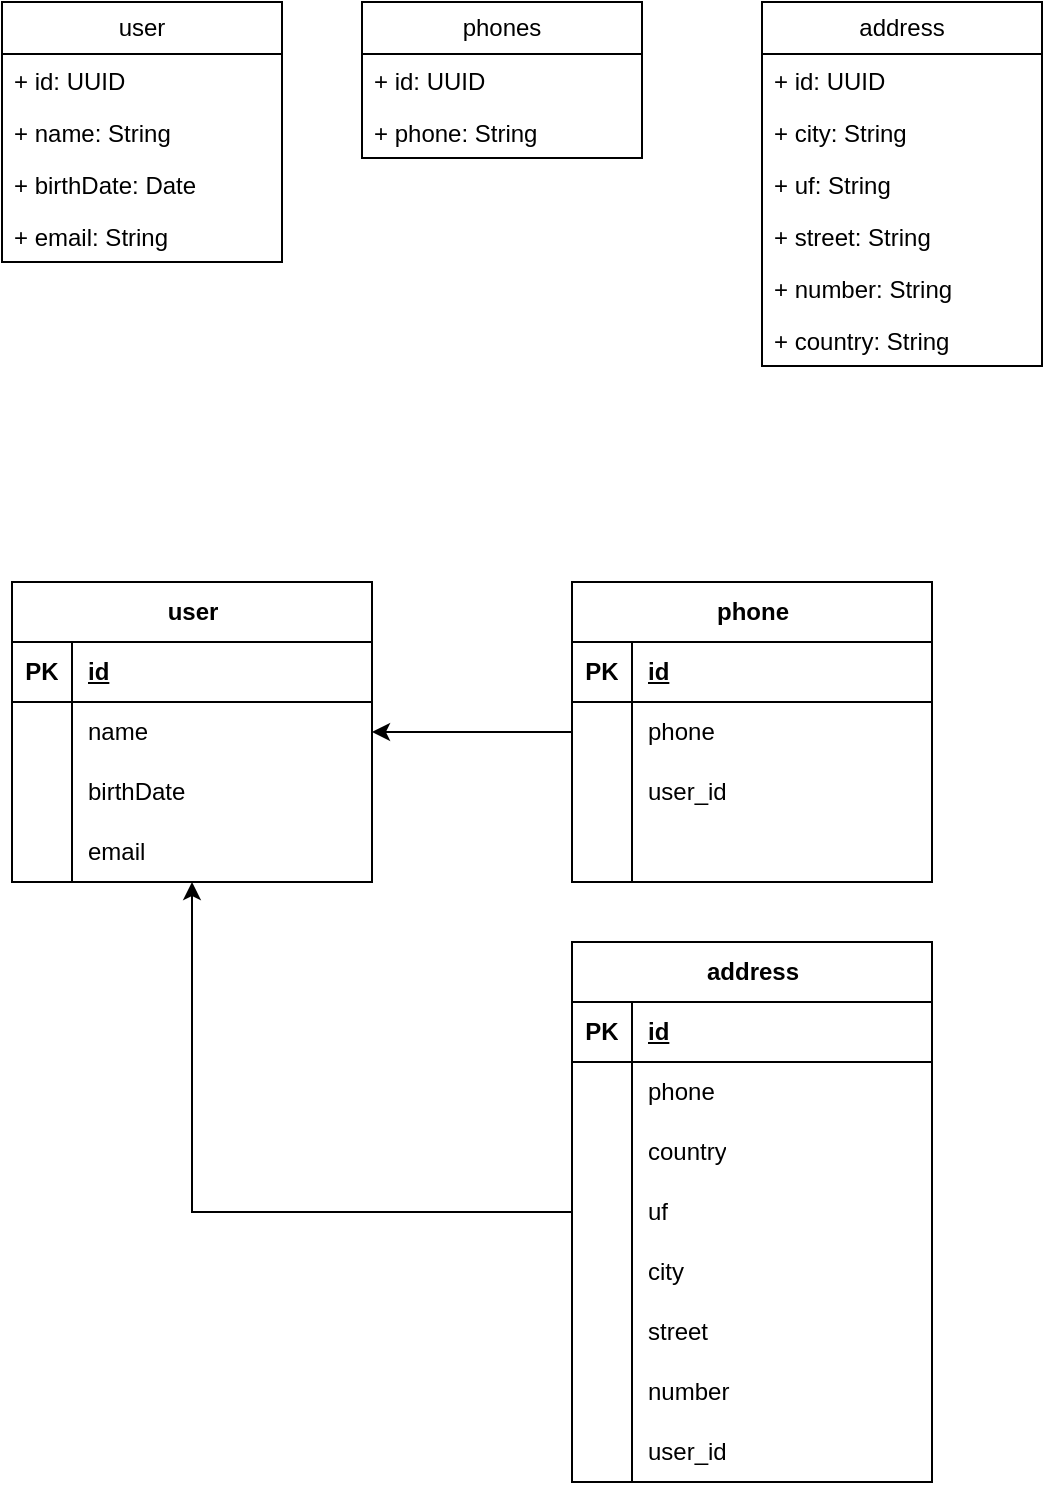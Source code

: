 <mxfile version="26.1.0">
  <diagram name="Page-1" id="Vnu4gq2o6pPNMF7OeDCo">
    <mxGraphModel dx="1028" dy="541" grid="1" gridSize="10" guides="1" tooltips="1" connect="1" arrows="1" fold="1" page="1" pageScale="1" pageWidth="850" pageHeight="1100" math="0" shadow="0">
      <root>
        <mxCell id="0" />
        <mxCell id="1" parent="0" />
        <mxCell id="UatBMoLXHkPHwYCJgpXE-18" value="user" style="swimlane;fontStyle=0;childLayout=stackLayout;horizontal=1;startSize=26;fillColor=none;horizontalStack=0;resizeParent=1;resizeParentMax=0;resizeLast=0;collapsible=1;marginBottom=0;whiteSpace=wrap;html=1;" vertex="1" parent="1">
          <mxGeometry x="165" y="40" width="140" height="130" as="geometry" />
        </mxCell>
        <mxCell id="UatBMoLXHkPHwYCJgpXE-19" value="+ id: UUID" style="text;strokeColor=none;fillColor=none;align=left;verticalAlign=top;spacingLeft=4;spacingRight=4;overflow=hidden;rotatable=0;points=[[0,0.5],[1,0.5]];portConstraint=eastwest;whiteSpace=wrap;html=1;" vertex="1" parent="UatBMoLXHkPHwYCJgpXE-18">
          <mxGeometry y="26" width="140" height="26" as="geometry" />
        </mxCell>
        <mxCell id="UatBMoLXHkPHwYCJgpXE-20" value="+ name: String" style="text;strokeColor=none;fillColor=none;align=left;verticalAlign=top;spacingLeft=4;spacingRight=4;overflow=hidden;rotatable=0;points=[[0,0.5],[1,0.5]];portConstraint=eastwest;whiteSpace=wrap;html=1;" vertex="1" parent="UatBMoLXHkPHwYCJgpXE-18">
          <mxGeometry y="52" width="140" height="26" as="geometry" />
        </mxCell>
        <mxCell id="UatBMoLXHkPHwYCJgpXE-24" value="+ birthDate: Date" style="text;strokeColor=none;fillColor=none;align=left;verticalAlign=top;spacingLeft=4;spacingRight=4;overflow=hidden;rotatable=0;points=[[0,0.5],[1,0.5]];portConstraint=eastwest;whiteSpace=wrap;html=1;" vertex="1" parent="UatBMoLXHkPHwYCJgpXE-18">
          <mxGeometry y="78" width="140" height="26" as="geometry" />
        </mxCell>
        <mxCell id="UatBMoLXHkPHwYCJgpXE-48" value="+ email: String" style="text;strokeColor=none;fillColor=none;align=left;verticalAlign=top;spacingLeft=4;spacingRight=4;overflow=hidden;rotatable=0;points=[[0,0.5],[1,0.5]];portConstraint=eastwest;whiteSpace=wrap;html=1;" vertex="1" parent="UatBMoLXHkPHwYCJgpXE-18">
          <mxGeometry y="104" width="140" height="26" as="geometry" />
        </mxCell>
        <mxCell id="UatBMoLXHkPHwYCJgpXE-30" value="phones" style="swimlane;fontStyle=0;childLayout=stackLayout;horizontal=1;startSize=26;fillColor=none;horizontalStack=0;resizeParent=1;resizeParentMax=0;resizeLast=0;collapsible=1;marginBottom=0;whiteSpace=wrap;html=1;" vertex="1" parent="1">
          <mxGeometry x="345" y="40" width="140" height="78" as="geometry" />
        </mxCell>
        <mxCell id="UatBMoLXHkPHwYCJgpXE-31" value="+ id: UUID" style="text;strokeColor=none;fillColor=none;align=left;verticalAlign=top;spacingLeft=4;spacingRight=4;overflow=hidden;rotatable=0;points=[[0,0.5],[1,0.5]];portConstraint=eastwest;whiteSpace=wrap;html=1;" vertex="1" parent="UatBMoLXHkPHwYCJgpXE-30">
          <mxGeometry y="26" width="140" height="26" as="geometry" />
        </mxCell>
        <mxCell id="UatBMoLXHkPHwYCJgpXE-32" value="+ phone: String" style="text;strokeColor=none;fillColor=none;align=left;verticalAlign=top;spacingLeft=4;spacingRight=4;overflow=hidden;rotatable=0;points=[[0,0.5],[1,0.5]];portConstraint=eastwest;whiteSpace=wrap;html=1;" vertex="1" parent="UatBMoLXHkPHwYCJgpXE-30">
          <mxGeometry y="52" width="140" height="26" as="geometry" />
        </mxCell>
        <mxCell id="UatBMoLXHkPHwYCJgpXE-35" value="user" style="shape=table;startSize=30;container=1;collapsible=1;childLayout=tableLayout;fixedRows=1;rowLines=0;fontStyle=1;align=center;resizeLast=1;html=1;" vertex="1" parent="1">
          <mxGeometry x="170" y="330" width="180" height="150" as="geometry" />
        </mxCell>
        <mxCell id="UatBMoLXHkPHwYCJgpXE-36" value="" style="shape=tableRow;horizontal=0;startSize=0;swimlaneHead=0;swimlaneBody=0;fillColor=none;collapsible=0;dropTarget=0;points=[[0,0.5],[1,0.5]];portConstraint=eastwest;top=0;left=0;right=0;bottom=1;" vertex="1" parent="UatBMoLXHkPHwYCJgpXE-35">
          <mxGeometry y="30" width="180" height="30" as="geometry" />
        </mxCell>
        <mxCell id="UatBMoLXHkPHwYCJgpXE-37" value="PK" style="shape=partialRectangle;connectable=0;fillColor=none;top=0;left=0;bottom=0;right=0;fontStyle=1;overflow=hidden;whiteSpace=wrap;html=1;" vertex="1" parent="UatBMoLXHkPHwYCJgpXE-36">
          <mxGeometry width="30" height="30" as="geometry">
            <mxRectangle width="30" height="30" as="alternateBounds" />
          </mxGeometry>
        </mxCell>
        <mxCell id="UatBMoLXHkPHwYCJgpXE-38" value="id" style="shape=partialRectangle;connectable=0;fillColor=none;top=0;left=0;bottom=0;right=0;align=left;spacingLeft=6;fontStyle=5;overflow=hidden;whiteSpace=wrap;html=1;" vertex="1" parent="UatBMoLXHkPHwYCJgpXE-36">
          <mxGeometry x="30" width="150" height="30" as="geometry">
            <mxRectangle width="150" height="30" as="alternateBounds" />
          </mxGeometry>
        </mxCell>
        <mxCell id="UatBMoLXHkPHwYCJgpXE-39" value="" style="shape=tableRow;horizontal=0;startSize=0;swimlaneHead=0;swimlaneBody=0;fillColor=none;collapsible=0;dropTarget=0;points=[[0,0.5],[1,0.5]];portConstraint=eastwest;top=0;left=0;right=0;bottom=0;" vertex="1" parent="UatBMoLXHkPHwYCJgpXE-35">
          <mxGeometry y="60" width="180" height="30" as="geometry" />
        </mxCell>
        <mxCell id="UatBMoLXHkPHwYCJgpXE-40" value="" style="shape=partialRectangle;connectable=0;fillColor=none;top=0;left=0;bottom=0;right=0;editable=1;overflow=hidden;whiteSpace=wrap;html=1;" vertex="1" parent="UatBMoLXHkPHwYCJgpXE-39">
          <mxGeometry width="30" height="30" as="geometry">
            <mxRectangle width="30" height="30" as="alternateBounds" />
          </mxGeometry>
        </mxCell>
        <mxCell id="UatBMoLXHkPHwYCJgpXE-41" value="name" style="shape=partialRectangle;connectable=0;fillColor=none;top=0;left=0;bottom=0;right=0;align=left;spacingLeft=6;overflow=hidden;whiteSpace=wrap;html=1;" vertex="1" parent="UatBMoLXHkPHwYCJgpXE-39">
          <mxGeometry x="30" width="150" height="30" as="geometry">
            <mxRectangle width="150" height="30" as="alternateBounds" />
          </mxGeometry>
        </mxCell>
        <mxCell id="UatBMoLXHkPHwYCJgpXE-42" value="" style="shape=tableRow;horizontal=0;startSize=0;swimlaneHead=0;swimlaneBody=0;fillColor=none;collapsible=0;dropTarget=0;points=[[0,0.5],[1,0.5]];portConstraint=eastwest;top=0;left=0;right=0;bottom=0;" vertex="1" parent="UatBMoLXHkPHwYCJgpXE-35">
          <mxGeometry y="90" width="180" height="30" as="geometry" />
        </mxCell>
        <mxCell id="UatBMoLXHkPHwYCJgpXE-43" value="" style="shape=partialRectangle;connectable=0;fillColor=none;top=0;left=0;bottom=0;right=0;editable=1;overflow=hidden;whiteSpace=wrap;html=1;" vertex="1" parent="UatBMoLXHkPHwYCJgpXE-42">
          <mxGeometry width="30" height="30" as="geometry">
            <mxRectangle width="30" height="30" as="alternateBounds" />
          </mxGeometry>
        </mxCell>
        <mxCell id="UatBMoLXHkPHwYCJgpXE-44" value="birthDate" style="shape=partialRectangle;connectable=0;fillColor=none;top=0;left=0;bottom=0;right=0;align=left;spacingLeft=6;overflow=hidden;whiteSpace=wrap;html=1;" vertex="1" parent="UatBMoLXHkPHwYCJgpXE-42">
          <mxGeometry x="30" width="150" height="30" as="geometry">
            <mxRectangle width="150" height="30" as="alternateBounds" />
          </mxGeometry>
        </mxCell>
        <mxCell id="UatBMoLXHkPHwYCJgpXE-45" value="" style="shape=tableRow;horizontal=0;startSize=0;swimlaneHead=0;swimlaneBody=0;fillColor=none;collapsible=0;dropTarget=0;points=[[0,0.5],[1,0.5]];portConstraint=eastwest;top=0;left=0;right=0;bottom=0;" vertex="1" parent="UatBMoLXHkPHwYCJgpXE-35">
          <mxGeometry y="120" width="180" height="30" as="geometry" />
        </mxCell>
        <mxCell id="UatBMoLXHkPHwYCJgpXE-46" value="" style="shape=partialRectangle;connectable=0;fillColor=none;top=0;left=0;bottom=0;right=0;editable=1;overflow=hidden;whiteSpace=wrap;html=1;" vertex="1" parent="UatBMoLXHkPHwYCJgpXE-45">
          <mxGeometry width="30" height="30" as="geometry">
            <mxRectangle width="30" height="30" as="alternateBounds" />
          </mxGeometry>
        </mxCell>
        <mxCell id="UatBMoLXHkPHwYCJgpXE-47" value="email" style="shape=partialRectangle;connectable=0;fillColor=none;top=0;left=0;bottom=0;right=0;align=left;spacingLeft=6;overflow=hidden;whiteSpace=wrap;html=1;" vertex="1" parent="UatBMoLXHkPHwYCJgpXE-45">
          <mxGeometry x="30" width="150" height="30" as="geometry">
            <mxRectangle width="150" height="30" as="alternateBounds" />
          </mxGeometry>
        </mxCell>
        <mxCell id="UatBMoLXHkPHwYCJgpXE-63" style="edgeStyle=orthogonalEdgeStyle;rounded=0;orthogonalLoop=1;jettySize=auto;html=1;entryX=1;entryY=0.5;entryDx=0;entryDy=0;" edge="1" parent="1" source="UatBMoLXHkPHwYCJgpXE-50" target="UatBMoLXHkPHwYCJgpXE-39">
          <mxGeometry relative="1" as="geometry" />
        </mxCell>
        <mxCell id="UatBMoLXHkPHwYCJgpXE-50" value="phone" style="shape=table;startSize=30;container=1;collapsible=1;childLayout=tableLayout;fixedRows=1;rowLines=0;fontStyle=1;align=center;resizeLast=1;html=1;" vertex="1" parent="1">
          <mxGeometry x="450" y="330" width="180" height="150" as="geometry" />
        </mxCell>
        <mxCell id="UatBMoLXHkPHwYCJgpXE-51" value="" style="shape=tableRow;horizontal=0;startSize=0;swimlaneHead=0;swimlaneBody=0;fillColor=none;collapsible=0;dropTarget=0;points=[[0,0.5],[1,0.5]];portConstraint=eastwest;top=0;left=0;right=0;bottom=1;" vertex="1" parent="UatBMoLXHkPHwYCJgpXE-50">
          <mxGeometry y="30" width="180" height="30" as="geometry" />
        </mxCell>
        <mxCell id="UatBMoLXHkPHwYCJgpXE-52" value="PK" style="shape=partialRectangle;connectable=0;fillColor=none;top=0;left=0;bottom=0;right=0;fontStyle=1;overflow=hidden;whiteSpace=wrap;html=1;" vertex="1" parent="UatBMoLXHkPHwYCJgpXE-51">
          <mxGeometry width="30" height="30" as="geometry">
            <mxRectangle width="30" height="30" as="alternateBounds" />
          </mxGeometry>
        </mxCell>
        <mxCell id="UatBMoLXHkPHwYCJgpXE-53" value="id" style="shape=partialRectangle;connectable=0;fillColor=none;top=0;left=0;bottom=0;right=0;align=left;spacingLeft=6;fontStyle=5;overflow=hidden;whiteSpace=wrap;html=1;" vertex="1" parent="UatBMoLXHkPHwYCJgpXE-51">
          <mxGeometry x="30" width="150" height="30" as="geometry">
            <mxRectangle width="150" height="30" as="alternateBounds" />
          </mxGeometry>
        </mxCell>
        <mxCell id="UatBMoLXHkPHwYCJgpXE-54" value="" style="shape=tableRow;horizontal=0;startSize=0;swimlaneHead=0;swimlaneBody=0;fillColor=none;collapsible=0;dropTarget=0;points=[[0,0.5],[1,0.5]];portConstraint=eastwest;top=0;left=0;right=0;bottom=0;" vertex="1" parent="UatBMoLXHkPHwYCJgpXE-50">
          <mxGeometry y="60" width="180" height="30" as="geometry" />
        </mxCell>
        <mxCell id="UatBMoLXHkPHwYCJgpXE-55" value="" style="shape=partialRectangle;connectable=0;fillColor=none;top=0;left=0;bottom=0;right=0;editable=1;overflow=hidden;whiteSpace=wrap;html=1;" vertex="1" parent="UatBMoLXHkPHwYCJgpXE-54">
          <mxGeometry width="30" height="30" as="geometry">
            <mxRectangle width="30" height="30" as="alternateBounds" />
          </mxGeometry>
        </mxCell>
        <mxCell id="UatBMoLXHkPHwYCJgpXE-56" value="phone" style="shape=partialRectangle;connectable=0;fillColor=none;top=0;left=0;bottom=0;right=0;align=left;spacingLeft=6;overflow=hidden;whiteSpace=wrap;html=1;" vertex="1" parent="UatBMoLXHkPHwYCJgpXE-54">
          <mxGeometry x="30" width="150" height="30" as="geometry">
            <mxRectangle width="150" height="30" as="alternateBounds" />
          </mxGeometry>
        </mxCell>
        <mxCell id="UatBMoLXHkPHwYCJgpXE-57" value="" style="shape=tableRow;horizontal=0;startSize=0;swimlaneHead=0;swimlaneBody=0;fillColor=none;collapsible=0;dropTarget=0;points=[[0,0.5],[1,0.5]];portConstraint=eastwest;top=0;left=0;right=0;bottom=0;" vertex="1" parent="UatBMoLXHkPHwYCJgpXE-50">
          <mxGeometry y="90" width="180" height="30" as="geometry" />
        </mxCell>
        <mxCell id="UatBMoLXHkPHwYCJgpXE-58" value="" style="shape=partialRectangle;connectable=0;fillColor=none;top=0;left=0;bottom=0;right=0;editable=1;overflow=hidden;whiteSpace=wrap;html=1;" vertex="1" parent="UatBMoLXHkPHwYCJgpXE-57">
          <mxGeometry width="30" height="30" as="geometry">
            <mxRectangle width="30" height="30" as="alternateBounds" />
          </mxGeometry>
        </mxCell>
        <mxCell id="UatBMoLXHkPHwYCJgpXE-59" value="user_id" style="shape=partialRectangle;connectable=0;fillColor=none;top=0;left=0;bottom=0;right=0;align=left;spacingLeft=6;overflow=hidden;whiteSpace=wrap;html=1;" vertex="1" parent="UatBMoLXHkPHwYCJgpXE-57">
          <mxGeometry x="30" width="150" height="30" as="geometry">
            <mxRectangle width="150" height="30" as="alternateBounds" />
          </mxGeometry>
        </mxCell>
        <mxCell id="UatBMoLXHkPHwYCJgpXE-60" value="" style="shape=tableRow;horizontal=0;startSize=0;swimlaneHead=0;swimlaneBody=0;fillColor=none;collapsible=0;dropTarget=0;points=[[0,0.5],[1,0.5]];portConstraint=eastwest;top=0;left=0;right=0;bottom=0;" vertex="1" parent="UatBMoLXHkPHwYCJgpXE-50">
          <mxGeometry y="120" width="180" height="30" as="geometry" />
        </mxCell>
        <mxCell id="UatBMoLXHkPHwYCJgpXE-61" value="" style="shape=partialRectangle;connectable=0;fillColor=none;top=0;left=0;bottom=0;right=0;editable=1;overflow=hidden;whiteSpace=wrap;html=1;" vertex="1" parent="UatBMoLXHkPHwYCJgpXE-60">
          <mxGeometry width="30" height="30" as="geometry">
            <mxRectangle width="30" height="30" as="alternateBounds" />
          </mxGeometry>
        </mxCell>
        <mxCell id="UatBMoLXHkPHwYCJgpXE-62" value="" style="shape=partialRectangle;connectable=0;fillColor=none;top=0;left=0;bottom=0;right=0;align=left;spacingLeft=6;overflow=hidden;whiteSpace=wrap;html=1;" vertex="1" parent="UatBMoLXHkPHwYCJgpXE-60">
          <mxGeometry x="30" width="150" height="30" as="geometry">
            <mxRectangle width="150" height="30" as="alternateBounds" />
          </mxGeometry>
        </mxCell>
        <mxCell id="UatBMoLXHkPHwYCJgpXE-64" value="address" style="shape=table;startSize=30;container=1;collapsible=1;childLayout=tableLayout;fixedRows=1;rowLines=0;fontStyle=1;align=center;resizeLast=1;html=1;" vertex="1" parent="1">
          <mxGeometry x="450" y="510" width="180" height="270" as="geometry" />
        </mxCell>
        <mxCell id="UatBMoLXHkPHwYCJgpXE-65" value="" style="shape=tableRow;horizontal=0;startSize=0;swimlaneHead=0;swimlaneBody=0;fillColor=none;collapsible=0;dropTarget=0;points=[[0,0.5],[1,0.5]];portConstraint=eastwest;top=0;left=0;right=0;bottom=1;" vertex="1" parent="UatBMoLXHkPHwYCJgpXE-64">
          <mxGeometry y="30" width="180" height="30" as="geometry" />
        </mxCell>
        <mxCell id="UatBMoLXHkPHwYCJgpXE-66" value="PK" style="shape=partialRectangle;connectable=0;fillColor=none;top=0;left=0;bottom=0;right=0;fontStyle=1;overflow=hidden;whiteSpace=wrap;html=1;" vertex="1" parent="UatBMoLXHkPHwYCJgpXE-65">
          <mxGeometry width="30" height="30" as="geometry">
            <mxRectangle width="30" height="30" as="alternateBounds" />
          </mxGeometry>
        </mxCell>
        <mxCell id="UatBMoLXHkPHwYCJgpXE-67" value="id" style="shape=partialRectangle;connectable=0;fillColor=none;top=0;left=0;bottom=0;right=0;align=left;spacingLeft=6;fontStyle=5;overflow=hidden;whiteSpace=wrap;html=1;" vertex="1" parent="UatBMoLXHkPHwYCJgpXE-65">
          <mxGeometry x="30" width="150" height="30" as="geometry">
            <mxRectangle width="150" height="30" as="alternateBounds" />
          </mxGeometry>
        </mxCell>
        <mxCell id="UatBMoLXHkPHwYCJgpXE-68" value="" style="shape=tableRow;horizontal=0;startSize=0;swimlaneHead=0;swimlaneBody=0;fillColor=none;collapsible=0;dropTarget=0;points=[[0,0.5],[1,0.5]];portConstraint=eastwest;top=0;left=0;right=0;bottom=0;" vertex="1" parent="UatBMoLXHkPHwYCJgpXE-64">
          <mxGeometry y="60" width="180" height="30" as="geometry" />
        </mxCell>
        <mxCell id="UatBMoLXHkPHwYCJgpXE-69" value="" style="shape=partialRectangle;connectable=0;fillColor=none;top=0;left=0;bottom=0;right=0;editable=1;overflow=hidden;whiteSpace=wrap;html=1;" vertex="1" parent="UatBMoLXHkPHwYCJgpXE-68">
          <mxGeometry width="30" height="30" as="geometry">
            <mxRectangle width="30" height="30" as="alternateBounds" />
          </mxGeometry>
        </mxCell>
        <mxCell id="UatBMoLXHkPHwYCJgpXE-70" value="phone" style="shape=partialRectangle;connectable=0;fillColor=none;top=0;left=0;bottom=0;right=0;align=left;spacingLeft=6;overflow=hidden;whiteSpace=wrap;html=1;" vertex="1" parent="UatBMoLXHkPHwYCJgpXE-68">
          <mxGeometry x="30" width="150" height="30" as="geometry">
            <mxRectangle width="150" height="30" as="alternateBounds" />
          </mxGeometry>
        </mxCell>
        <mxCell id="UatBMoLXHkPHwYCJgpXE-71" value="" style="shape=tableRow;horizontal=0;startSize=0;swimlaneHead=0;swimlaneBody=0;fillColor=none;collapsible=0;dropTarget=0;points=[[0,0.5],[1,0.5]];portConstraint=eastwest;top=0;left=0;right=0;bottom=0;" vertex="1" parent="UatBMoLXHkPHwYCJgpXE-64">
          <mxGeometry y="90" width="180" height="30" as="geometry" />
        </mxCell>
        <mxCell id="UatBMoLXHkPHwYCJgpXE-72" value="" style="shape=partialRectangle;connectable=0;fillColor=none;top=0;left=0;bottom=0;right=0;editable=1;overflow=hidden;whiteSpace=wrap;html=1;" vertex="1" parent="UatBMoLXHkPHwYCJgpXE-71">
          <mxGeometry width="30" height="30" as="geometry">
            <mxRectangle width="30" height="30" as="alternateBounds" />
          </mxGeometry>
        </mxCell>
        <mxCell id="UatBMoLXHkPHwYCJgpXE-73" value="country" style="shape=partialRectangle;connectable=0;fillColor=none;top=0;left=0;bottom=0;right=0;align=left;spacingLeft=6;overflow=hidden;whiteSpace=wrap;html=1;" vertex="1" parent="UatBMoLXHkPHwYCJgpXE-71">
          <mxGeometry x="30" width="150" height="30" as="geometry">
            <mxRectangle width="150" height="30" as="alternateBounds" />
          </mxGeometry>
        </mxCell>
        <mxCell id="UatBMoLXHkPHwYCJgpXE-74" value="" style="shape=tableRow;horizontal=0;startSize=0;swimlaneHead=0;swimlaneBody=0;fillColor=none;collapsible=0;dropTarget=0;points=[[0,0.5],[1,0.5]];portConstraint=eastwest;top=0;left=0;right=0;bottom=0;" vertex="1" parent="UatBMoLXHkPHwYCJgpXE-64">
          <mxGeometry y="120" width="180" height="30" as="geometry" />
        </mxCell>
        <mxCell id="UatBMoLXHkPHwYCJgpXE-75" value="" style="shape=partialRectangle;connectable=0;fillColor=none;top=0;left=0;bottom=0;right=0;editable=1;overflow=hidden;whiteSpace=wrap;html=1;" vertex="1" parent="UatBMoLXHkPHwYCJgpXE-74">
          <mxGeometry width="30" height="30" as="geometry">
            <mxRectangle width="30" height="30" as="alternateBounds" />
          </mxGeometry>
        </mxCell>
        <mxCell id="UatBMoLXHkPHwYCJgpXE-76" value="uf" style="shape=partialRectangle;connectable=0;fillColor=none;top=0;left=0;bottom=0;right=0;align=left;spacingLeft=6;overflow=hidden;whiteSpace=wrap;html=1;" vertex="1" parent="UatBMoLXHkPHwYCJgpXE-74">
          <mxGeometry x="30" width="150" height="30" as="geometry">
            <mxRectangle width="150" height="30" as="alternateBounds" />
          </mxGeometry>
        </mxCell>
        <mxCell id="UatBMoLXHkPHwYCJgpXE-84" value="" style="shape=tableRow;horizontal=0;startSize=0;swimlaneHead=0;swimlaneBody=0;fillColor=none;collapsible=0;dropTarget=0;points=[[0,0.5],[1,0.5]];portConstraint=eastwest;top=0;left=0;right=0;bottom=0;" vertex="1" parent="UatBMoLXHkPHwYCJgpXE-64">
          <mxGeometry y="150" width="180" height="30" as="geometry" />
        </mxCell>
        <mxCell id="UatBMoLXHkPHwYCJgpXE-85" value="" style="shape=partialRectangle;connectable=0;fillColor=none;top=0;left=0;bottom=0;right=0;editable=1;overflow=hidden;whiteSpace=wrap;html=1;" vertex="1" parent="UatBMoLXHkPHwYCJgpXE-84">
          <mxGeometry width="30" height="30" as="geometry">
            <mxRectangle width="30" height="30" as="alternateBounds" />
          </mxGeometry>
        </mxCell>
        <mxCell id="UatBMoLXHkPHwYCJgpXE-86" value="city" style="shape=partialRectangle;connectable=0;fillColor=none;top=0;left=0;bottom=0;right=0;align=left;spacingLeft=6;overflow=hidden;whiteSpace=wrap;html=1;" vertex="1" parent="UatBMoLXHkPHwYCJgpXE-84">
          <mxGeometry x="30" width="150" height="30" as="geometry">
            <mxRectangle width="150" height="30" as="alternateBounds" />
          </mxGeometry>
        </mxCell>
        <mxCell id="UatBMoLXHkPHwYCJgpXE-87" value="" style="shape=tableRow;horizontal=0;startSize=0;swimlaneHead=0;swimlaneBody=0;fillColor=none;collapsible=0;dropTarget=0;points=[[0,0.5],[1,0.5]];portConstraint=eastwest;top=0;left=0;right=0;bottom=0;" vertex="1" parent="UatBMoLXHkPHwYCJgpXE-64">
          <mxGeometry y="180" width="180" height="30" as="geometry" />
        </mxCell>
        <mxCell id="UatBMoLXHkPHwYCJgpXE-88" value="" style="shape=partialRectangle;connectable=0;fillColor=none;top=0;left=0;bottom=0;right=0;editable=1;overflow=hidden;whiteSpace=wrap;html=1;" vertex="1" parent="UatBMoLXHkPHwYCJgpXE-87">
          <mxGeometry width="30" height="30" as="geometry">
            <mxRectangle width="30" height="30" as="alternateBounds" />
          </mxGeometry>
        </mxCell>
        <mxCell id="UatBMoLXHkPHwYCJgpXE-89" value="street" style="shape=partialRectangle;connectable=0;fillColor=none;top=0;left=0;bottom=0;right=0;align=left;spacingLeft=6;overflow=hidden;whiteSpace=wrap;html=1;" vertex="1" parent="UatBMoLXHkPHwYCJgpXE-87">
          <mxGeometry x="30" width="150" height="30" as="geometry">
            <mxRectangle width="150" height="30" as="alternateBounds" />
          </mxGeometry>
        </mxCell>
        <mxCell id="UatBMoLXHkPHwYCJgpXE-90" value="" style="shape=tableRow;horizontal=0;startSize=0;swimlaneHead=0;swimlaneBody=0;fillColor=none;collapsible=0;dropTarget=0;points=[[0,0.5],[1,0.5]];portConstraint=eastwest;top=0;left=0;right=0;bottom=0;" vertex="1" parent="UatBMoLXHkPHwYCJgpXE-64">
          <mxGeometry y="210" width="180" height="30" as="geometry" />
        </mxCell>
        <mxCell id="UatBMoLXHkPHwYCJgpXE-91" value="" style="shape=partialRectangle;connectable=0;fillColor=none;top=0;left=0;bottom=0;right=0;editable=1;overflow=hidden;whiteSpace=wrap;html=1;" vertex="1" parent="UatBMoLXHkPHwYCJgpXE-90">
          <mxGeometry width="30" height="30" as="geometry">
            <mxRectangle width="30" height="30" as="alternateBounds" />
          </mxGeometry>
        </mxCell>
        <mxCell id="UatBMoLXHkPHwYCJgpXE-92" value="number" style="shape=partialRectangle;connectable=0;fillColor=none;top=0;left=0;bottom=0;right=0;align=left;spacingLeft=6;overflow=hidden;whiteSpace=wrap;html=1;" vertex="1" parent="UatBMoLXHkPHwYCJgpXE-90">
          <mxGeometry x="30" width="150" height="30" as="geometry">
            <mxRectangle width="150" height="30" as="alternateBounds" />
          </mxGeometry>
        </mxCell>
        <mxCell id="UatBMoLXHkPHwYCJgpXE-93" value="" style="shape=tableRow;horizontal=0;startSize=0;swimlaneHead=0;swimlaneBody=0;fillColor=none;collapsible=0;dropTarget=0;points=[[0,0.5],[1,0.5]];portConstraint=eastwest;top=0;left=0;right=0;bottom=0;" vertex="1" parent="UatBMoLXHkPHwYCJgpXE-64">
          <mxGeometry y="240" width="180" height="30" as="geometry" />
        </mxCell>
        <mxCell id="UatBMoLXHkPHwYCJgpXE-94" value="" style="shape=partialRectangle;connectable=0;fillColor=none;top=0;left=0;bottom=0;right=0;editable=1;overflow=hidden;whiteSpace=wrap;html=1;" vertex="1" parent="UatBMoLXHkPHwYCJgpXE-93">
          <mxGeometry width="30" height="30" as="geometry">
            <mxRectangle width="30" height="30" as="alternateBounds" />
          </mxGeometry>
        </mxCell>
        <mxCell id="UatBMoLXHkPHwYCJgpXE-95" value="user_id" style="shape=partialRectangle;connectable=0;fillColor=none;top=0;left=0;bottom=0;right=0;align=left;spacingLeft=6;overflow=hidden;whiteSpace=wrap;html=1;" vertex="1" parent="UatBMoLXHkPHwYCJgpXE-93">
          <mxGeometry x="30" width="150" height="30" as="geometry">
            <mxRectangle width="150" height="30" as="alternateBounds" />
          </mxGeometry>
        </mxCell>
        <mxCell id="UatBMoLXHkPHwYCJgpXE-77" value="address" style="swimlane;fontStyle=0;childLayout=stackLayout;horizontal=1;startSize=26;fillColor=none;horizontalStack=0;resizeParent=1;resizeParentMax=0;resizeLast=0;collapsible=1;marginBottom=0;whiteSpace=wrap;html=1;" vertex="1" parent="1">
          <mxGeometry x="545" y="40" width="140" height="182" as="geometry" />
        </mxCell>
        <mxCell id="UatBMoLXHkPHwYCJgpXE-78" value="+ id: UUID" style="text;strokeColor=none;fillColor=none;align=left;verticalAlign=top;spacingLeft=4;spacingRight=4;overflow=hidden;rotatable=0;points=[[0,0.5],[1,0.5]];portConstraint=eastwest;whiteSpace=wrap;html=1;" vertex="1" parent="UatBMoLXHkPHwYCJgpXE-77">
          <mxGeometry y="26" width="140" height="26" as="geometry" />
        </mxCell>
        <mxCell id="UatBMoLXHkPHwYCJgpXE-79" value="+ city: String" style="text;strokeColor=none;fillColor=none;align=left;verticalAlign=top;spacingLeft=4;spacingRight=4;overflow=hidden;rotatable=0;points=[[0,0.5],[1,0.5]];portConstraint=eastwest;whiteSpace=wrap;html=1;" vertex="1" parent="UatBMoLXHkPHwYCJgpXE-77">
          <mxGeometry y="52" width="140" height="26" as="geometry" />
        </mxCell>
        <mxCell id="UatBMoLXHkPHwYCJgpXE-80" value="+ uf: String" style="text;strokeColor=none;fillColor=none;align=left;verticalAlign=top;spacingLeft=4;spacingRight=4;overflow=hidden;rotatable=0;points=[[0,0.5],[1,0.5]];portConstraint=eastwest;whiteSpace=wrap;html=1;" vertex="1" parent="UatBMoLXHkPHwYCJgpXE-77">
          <mxGeometry y="78" width="140" height="26" as="geometry" />
        </mxCell>
        <mxCell id="UatBMoLXHkPHwYCJgpXE-81" value="+ street: String" style="text;strokeColor=none;fillColor=none;align=left;verticalAlign=top;spacingLeft=4;spacingRight=4;overflow=hidden;rotatable=0;points=[[0,0.5],[1,0.5]];portConstraint=eastwest;whiteSpace=wrap;html=1;" vertex="1" parent="UatBMoLXHkPHwYCJgpXE-77">
          <mxGeometry y="104" width="140" height="26" as="geometry" />
        </mxCell>
        <mxCell id="UatBMoLXHkPHwYCJgpXE-82" value="+ number: String" style="text;strokeColor=none;fillColor=none;align=left;verticalAlign=top;spacingLeft=4;spacingRight=4;overflow=hidden;rotatable=0;points=[[0,0.5],[1,0.5]];portConstraint=eastwest;whiteSpace=wrap;html=1;" vertex="1" parent="UatBMoLXHkPHwYCJgpXE-77">
          <mxGeometry y="130" width="140" height="26" as="geometry" />
        </mxCell>
        <mxCell id="UatBMoLXHkPHwYCJgpXE-83" value="+ country: String" style="text;strokeColor=none;fillColor=none;align=left;verticalAlign=top;spacingLeft=4;spacingRight=4;overflow=hidden;rotatable=0;points=[[0,0.5],[1,0.5]];portConstraint=eastwest;whiteSpace=wrap;html=1;" vertex="1" parent="UatBMoLXHkPHwYCJgpXE-77">
          <mxGeometry y="156" width="140" height="26" as="geometry" />
        </mxCell>
        <mxCell id="UatBMoLXHkPHwYCJgpXE-96" style="edgeStyle=orthogonalEdgeStyle;rounded=0;orthogonalLoop=1;jettySize=auto;html=1;" edge="1" parent="1" source="UatBMoLXHkPHwYCJgpXE-74" target="UatBMoLXHkPHwYCJgpXE-35">
          <mxGeometry relative="1" as="geometry" />
        </mxCell>
      </root>
    </mxGraphModel>
  </diagram>
</mxfile>
